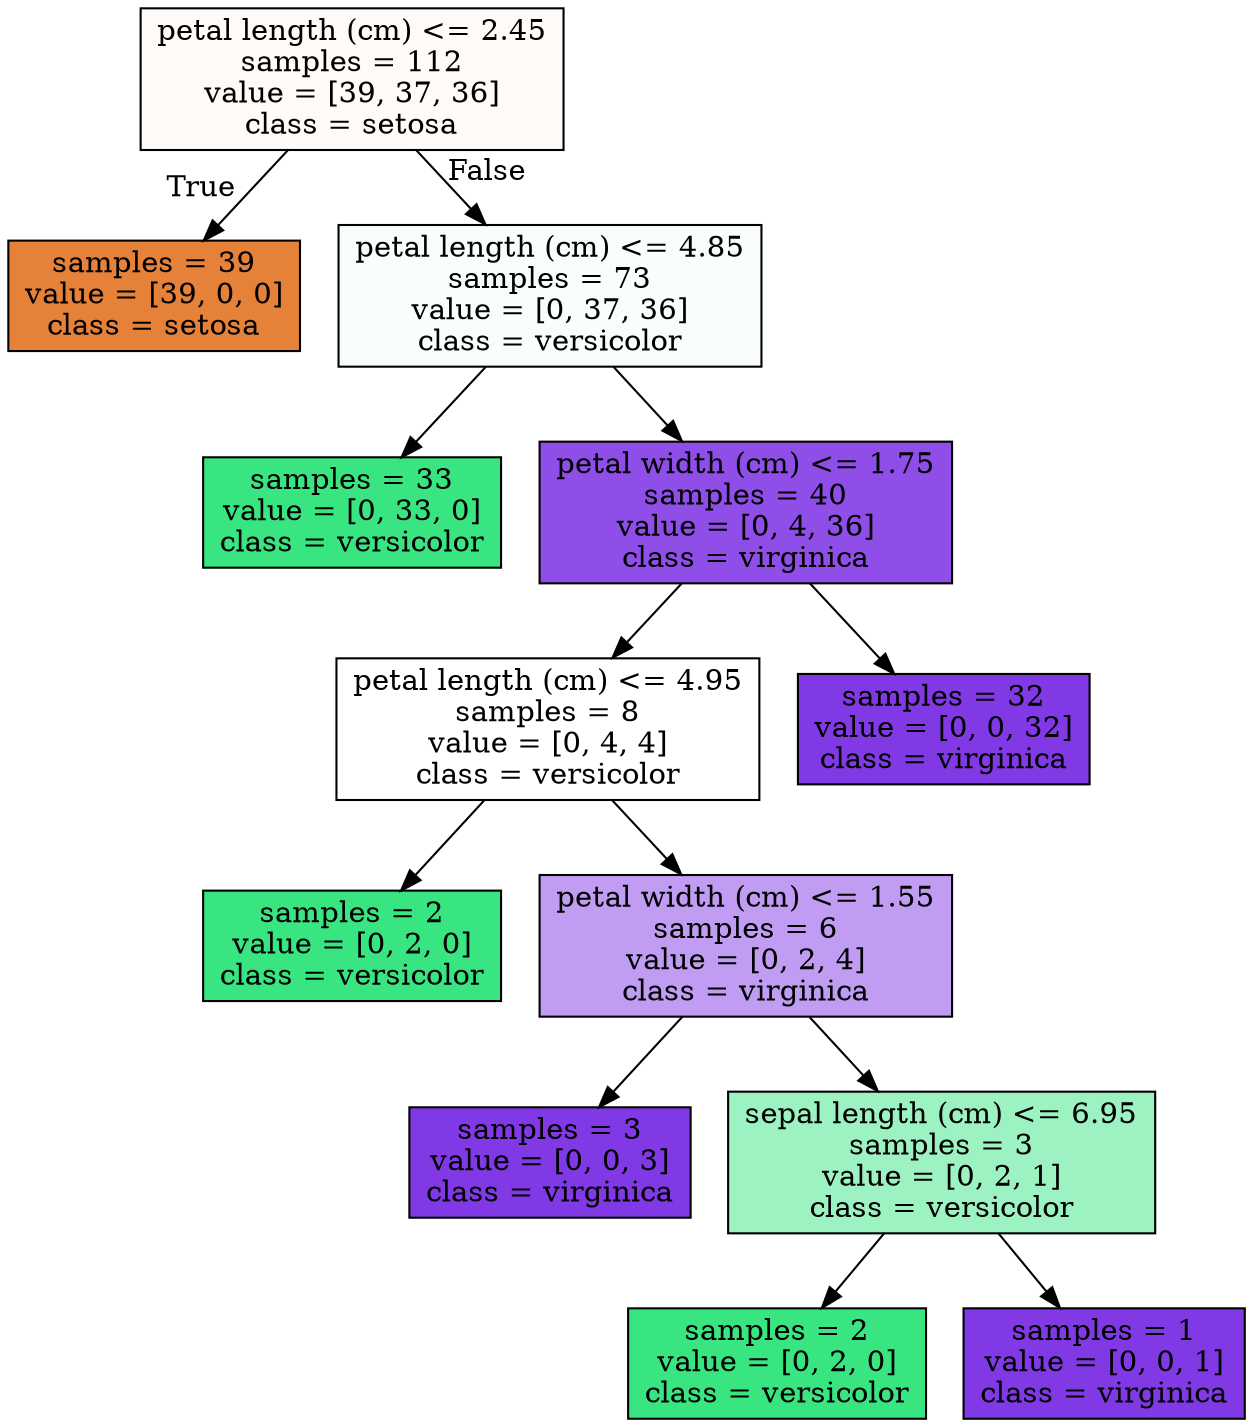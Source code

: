 digraph Tree {
node [shape=box, style="filled", color="black"] ;
0 [label="petal length (cm) <= 2.45\nsamples = 112\nvalue = [39, 37, 36]\nclass = setosa", fillcolor="#e5813907"] ;
1 [label="samples = 39\nvalue = [39, 0, 0]\nclass = setosa", fillcolor="#e58139ff"] ;
0 -> 1 [labeldistance=2.5, labelangle=45, headlabel="True"] ;
2 [label="petal length (cm) <= 4.85\nsamples = 73\nvalue = [0, 37, 36]\nclass = versicolor", fillcolor="#39e58107"] ;
0 -> 2 [labeldistance=2.5, labelangle=-45, headlabel="False"] ;
3 [label="samples = 33\nvalue = [0, 33, 0]\nclass = versicolor", fillcolor="#39e581ff"] ;
2 -> 3 ;
4 [label="petal width (cm) <= 1.75\nsamples = 40\nvalue = [0, 4, 36]\nclass = virginica", fillcolor="#8139e5e3"] ;
2 -> 4 ;
5 [label="petal length (cm) <= 4.95\nsamples = 8\nvalue = [0, 4, 4]\nclass = versicolor", fillcolor="#39e58100"] ;
4 -> 5 ;
6 [label="samples = 2\nvalue = [0, 2, 0]\nclass = versicolor", fillcolor="#39e581ff"] ;
5 -> 6 ;
7 [label="petal width (cm) <= 1.55\nsamples = 6\nvalue = [0, 2, 4]\nclass = virginica", fillcolor="#8139e57f"] ;
5 -> 7 ;
8 [label="samples = 3\nvalue = [0, 0, 3]\nclass = virginica", fillcolor="#8139e5ff"] ;
7 -> 8 ;
9 [label="sepal length (cm) <= 6.95\nsamples = 3\nvalue = [0, 2, 1]\nclass = versicolor", fillcolor="#39e5817f"] ;
7 -> 9 ;
10 [label="samples = 2\nvalue = [0, 2, 0]\nclass = versicolor", fillcolor="#39e581ff"] ;
9 -> 10 ;
11 [label="samples = 1\nvalue = [0, 0, 1]\nclass = virginica", fillcolor="#8139e5ff"] ;
9 -> 11 ;
12 [label="samples = 32\nvalue = [0, 0, 32]\nclass = virginica", fillcolor="#8139e5ff"] ;
4 -> 12 ;
}
